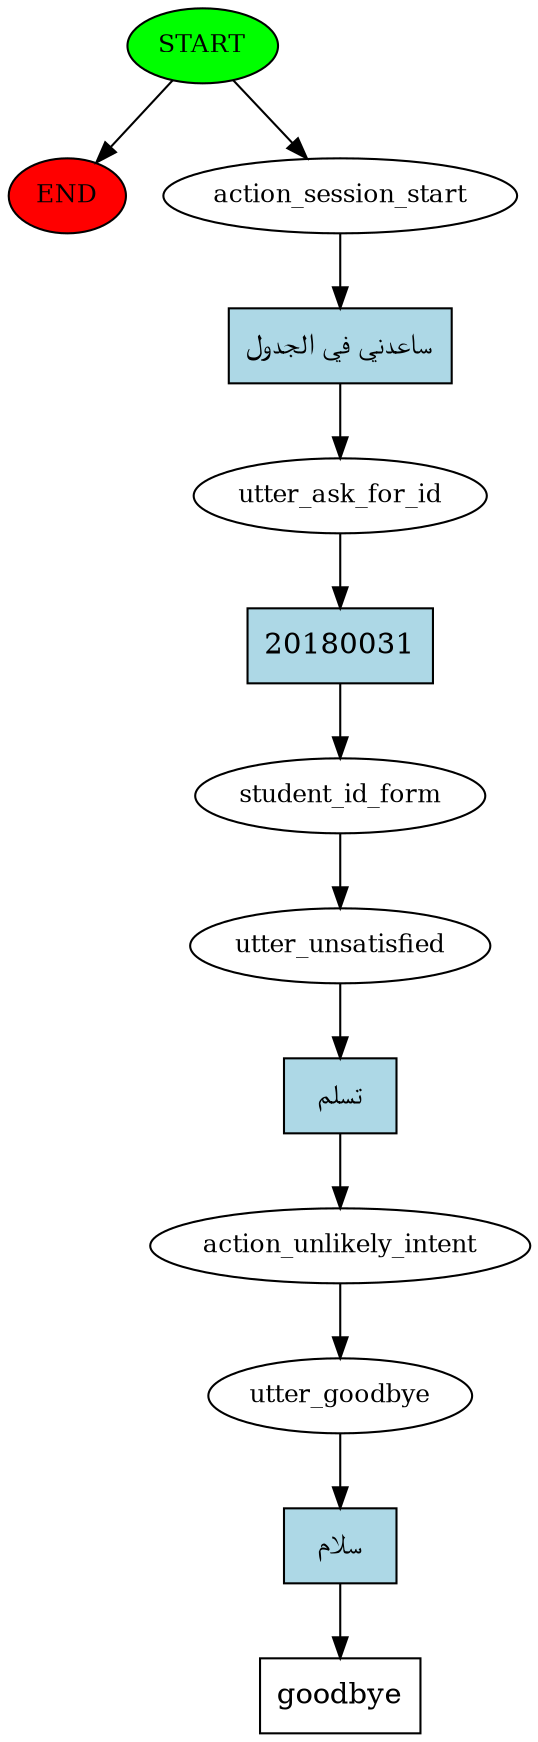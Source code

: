 digraph  {
0 [class="start active", fillcolor=green, fontsize=12, label=START, style=filled];
"-1" [class=end, fillcolor=red, fontsize=12, label=END, style=filled];
1 [class=active, fontsize=12, label=action_session_start];
2 [class=active, fontsize=12, label=utter_ask_for_id];
3 [class=active, fontsize=12, label=student_id_form];
4 [class=active, fontsize=12, label=utter_unsatisfied];
5 [class=active, fontsize=12, label=action_unlikely_intent];
6 [class=active, fontsize=12, label=utter_goodbye];
7 [class="intent dashed active", label=goodbye, shape=rect];
8 [class="intent active", fillcolor=lightblue, label="ساعدني في الجدول", shape=rect, style=filled];
9 [class="intent active", fillcolor=lightblue, label=20180031, shape=rect, style=filled];
10 [class="intent active", fillcolor=lightblue, label="تسلم", shape=rect, style=filled];
11 [class="intent active", fillcolor=lightblue, label="سلام", shape=rect, style=filled];
0 -> "-1"  [class="", key=NONE, label=""];
0 -> 1  [class=active, key=NONE, label=""];
1 -> 8  [class=active, key=0];
2 -> 9  [class=active, key=0];
3 -> 4  [class=active, key=NONE, label=""];
4 -> 10  [class=active, key=0];
5 -> 6  [class=active, key=NONE, label=""];
6 -> 11  [class=active, key=0];
8 -> 2  [class=active, key=0];
9 -> 3  [class=active, key=0];
10 -> 5  [class=active, key=0];
11 -> 7  [class=active, key=0];
}
